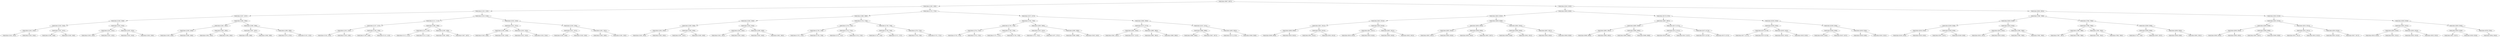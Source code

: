 digraph G{
1227991065 [label="Node{data=[6007, 6007]}"]
1227991065 -> 2120882449
2120882449 [label="Node{data=[1563, 1563]}"]
2120882449 -> 632882685
632882685 [label="Node{data=[1103, 1103]}"]
632882685 -> 1322389838
1322389838 [label="Node{data=[1057, 1057]}"]
1322389838 -> 174529005
174529005 [label="Node{data=[1049, 1049]}"]
174529005 -> 619391777
619391777 [label="Node{data=[1045, 1045]}"]
619391777 -> 1234195628
1234195628 [label="Node{data=[1043, 1043]}"]
1234195628 -> 395736241
395736241 [label="Node{data=[1042, 1042]}"]
1234195628 -> 621592543
621592543 [label="Node{data=[1044, 1044]}"]
619391777 -> 1489189500
1489189500 [label="Node{data=[1047, 1047]}"]
1489189500 -> 331161852
331161852 [label="Node{data=[1046, 1046]}"]
1489189500 -> 933952966
933952966 [label="Node{data=[1048, 1048]}"]
174529005 -> 2006474411
2006474411 [label="Node{data=[1053, 1053]}"]
2006474411 -> 910793470
910793470 [label="Node{data=[1051, 1051]}"]
910793470 -> 1284109835
1284109835 [label="Node{data=[1050, 1050]}"]
910793470 -> 741172881
741172881 [label="Node{data=[1052, 1052]}"]
2006474411 -> 435488953
435488953 [label="Node{data=[1055, 1055]}"]
435488953 -> 1670508307
1670508307 [label="Node{data=[1054, 1054]}"]
435488953 -> 1613460676
1613460676 [label="Node{data=[1056, 1056]}"]
1322389838 -> 662020030
662020030 [label="Node{data=[1065, 1065]}"]
662020030 -> 385153833
385153833 [label="Node{data=[1061, 1061]}"]
385153833 -> 2062645139
2062645139 [label="Node{data=[1059, 1059]}"]
2062645139 -> 1103602013
1103602013 [label="Node{data=[1058, 1058]}"]
2062645139 -> 1245994676
1245994676 [label="Node{data=[1060, 1060]}"]
385153833 -> 2069420390
2069420390 [label="Node{data=[1063, 1063]}"]
2069420390 -> 182740081
182740081 [label="Node{data=[1062, 1062]}"]
2069420390 -> 1993728313
1993728313 [label="Node{data=[1064, 1064]}"]
662020030 -> 512536745
512536745 [label="Node{data=[1069, 1069]}"]
512536745 -> 589482487
589482487 [label="Node{data=[1067, 1067]}"]
589482487 -> 181200398
181200398 [label="Node{data=[1066, 1066]}"]
589482487 -> 1397297735
1397297735 [label="Node{data=[1068, 1068]}"]
512536745 -> 675015039
675015039 [label="Node{data=[1098, 1098]}"]
675015039 -> 493089022
493089022 [label="Node{data=[1070, 1070]}"]
675015039 -> 1894947274
1894947274 [label="Node{data=[1102, 1102]}"]
632882685 -> 1798465209
1798465209 [label="Node{data=[1519, 1519]}"]
1798465209 -> 481626801
481626801 [label="Node{data=[1111, 1111]}"]
481626801 -> 508820953
508820953 [label="Node{data=[1107, 1107]}"]
508820953 -> 2055936784
2055936784 [label="Node{data=[1105, 1105]}"]
2055936784 -> 41205078
41205078 [label="Node{data=[1104, 1104]}"]
2055936784 -> 916508459
916508459 [label="Node{data=[1106, 1106]}"]
508820953 -> 924602643
924602643 [label="Node{data=[1109, 1109]}"]
924602643 -> 359501691
359501691 [label="Node{data=[1108, 1108]}"]
924602643 -> 852758157
852758157 [label="Node{data=[1110, 1110]}"]
481626801 -> 45962859
45962859 [label="Node{data=[1386, 1386]}"]
45962859 -> 1467747302
1467747302 [label="Node{data=[1113, 1113]}"]
1467747302 -> 781402149
781402149 [label="Node{data=[1112, 1112]}"]
1467747302 -> 1008833308
1008833308 [label="Node{data=[1114, 1114]}"]
45962859 -> 1422361853
1422361853 [label="Node{data=[1439, 1439]}"]
1422361853 -> 1666422456
1666422456 [label="Node{data=[1395, 1395]}"]
1422361853 -> 1475702943
1475702943 [label="Node{data=[1497, 1497]}"]
1798465209 -> 1744609294
1744609294 [label="Node{data=[1555, 1555]}"]
1744609294 -> 259268704
259268704 [label="Node{data=[1551, 1551]}"]
259268704 -> 1894617440
1894617440 [label="Node{data=[1549, 1549]}"]
1894617440 -> 216032874
216032874 [label="Node{data=[1548, 1548]}"]
1894617440 -> 245254952
245254952 [label="Node{data=[1550, 1550]}"]
259268704 -> 541527483
541527483 [label="Node{data=[1553, 1553]}"]
541527483 -> 1010695746
1010695746 [label="Node{data=[1552, 1552]}"]
541527483 -> 870390937
870390937 [label="Node{data=[1554, 1554]}"]
1744609294 -> 1331353286
1331353286 [label="Node{data=[1559, 1559]}"]
1331353286 -> 1466441795
1466441795 [label="Node{data=[1557, 1557]}"]
1466441795 -> 74713858
74713858 [label="Node{data=[1556, 1556]}"]
1466441795 -> 1061866177
1061866177 [label="Node{data=[1558, 1558]}"]
1331353286 -> 641718024
641718024 [label="Node{data=[1561, 1561]}"]
641718024 -> 809730484
809730484 [label="Node{data=[1560, 1560]}"]
641718024 -> 340504741
340504741 [label="Node{data=[1562, 1562]}"]
2120882449 -> 2109631535
2109631535 [label="Node{data=[1752, 1752]}"]
2109631535 -> 635527943
635527943 [label="Node{data=[1686, 1686]}"]
635527943 -> 159582254
159582254 [label="Node{data=[1640, 1640]}"]
159582254 -> 1074028323
1074028323 [label="Node{data=[1636, 1636]}"]
1074028323 -> 1322621976
1322621976 [label="Node{data=[1634, 1634]}"]
1322621976 -> 1610758046
1610758046 [label="Node{data=[1633, 1633]}"]
1322621976 -> 1909555656
1909555656 [label="Node{data=[1635, 1635]}"]
1074028323 -> 323892630
323892630 [label="Node{data=[1638, 1638]}"]
323892630 -> 1905876667
1905876667 [label="Node{data=[1637, 1637]}"]
323892630 -> 5650897
5650897 [label="Node{data=[1639, 1639]}"]
159582254 -> 2104768466
2104768466 [label="Node{data=[1644, 1644]}"]
2104768466 -> 536108911
536108911 [label="Node{data=[1642, 1642]}"]
536108911 -> 614708908
614708908 [label="Node{data=[1641, 1641]}"]
536108911 -> 353016664
353016664 [label="Node{data=[1643, 1643]}"]
2104768466 -> 1226634380
1226634380 [label="Node{data=[1646, 1646]}"]
1226634380 -> 1957610983
1957610983 [label="Node{data=[1645, 1645]}"]
1226634380 -> 1300302600
1300302600 [label="Node{data=[1662, 1662]}"]
635527943 -> 202410427
202410427 [label="Node{data=[1744, 1744]}"]
202410427 -> 579249185
579249185 [label="Node{data=[1740, 1740]}"]
579249185 -> 537255019
537255019 [label="Node{data=[1738, 1738]}"]
537255019 -> 1704544808
1704544808 [label="Node{data=[1702, 1702]}"]
537255019 -> 1833716337
1833716337 [label="Node{data=[1739, 1739]}"]
579249185 -> 2063359061
2063359061 [label="Node{data=[1742, 1742]}"]
2063359061 -> 1947476453
1947476453 [label="Node{data=[1741, 1741]}"]
2063359061 -> 1534328133
1534328133 [label="Node{data=[1743, 1743]}"]
202410427 -> 1424173976
1424173976 [label="Node{data=[1748, 1748]}"]
1424173976 -> 1290132389
1290132389 [label="Node{data=[1746, 1746]}"]
1290132389 -> 430690517
430690517 [label="Node{data=[1745, 1745]}"]
1290132389 -> 1576439664
1576439664 [label="Node{data=[1747, 1747]}"]
1424173976 -> 277139645
277139645 [label="Node{data=[1750, 1750]}"]
277139645 -> 1918765563
1918765563 [label="Node{data=[1749, 1749]}"]
277139645 -> 901009949
901009949 [label="Node{data=[1751, 1751]}"]
2109631535 -> 1557186260
1557186260 [label="Node{data=[2472, 2472]}"]
1557186260 -> 1785197771
1785197771 [label="Node{data=[1760, 1760]}"]
1785197771 -> 1760831917
1760831917 [label="Node{data=[1756, 1756]}"]
1760831917 -> 2143795732
2143795732 [label="Node{data=[1754, 1754]}"]
2143795732 -> 637220190
637220190 [label="Node{data=[1753, 1753]}"]
2143795732 -> 1894730886
1894730886 [label="Node{data=[1755, 1755]}"]
1760831917 -> 966769271
966769271 [label="Node{data=[1758, 1758]}"]
966769271 -> 2076876874
2076876874 [label="Node{data=[1757, 1757]}"]
966769271 -> 132590504
132590504 [label="Node{data=[1759, 1759]}"]
1785197771 -> 224840878
224840878 [label="Node{data=[2063, 2063]}"]
224840878 -> 1231983479
1231983479 [label="Node{data=[1913, 1913]}"]
1231983479 -> 1728623328
1728623328 [label="Node{data=[1761, 1761]}"]
1231983479 -> 1493987266
1493987266 [label="Node{data=[1971, 1971]}"]
224840878 -> 1656015857
1656015857 [label="Node{data=[2090, 2090]}"]
1656015857 -> 1610357243
1610357243 [label="Node{data=[2088, 2088]}"]
1656015857 -> 2101423958
2101423958 [label="Node{data=[2455, 2455]}"]
1557186260 -> 1200176451
1200176451 [label="Node{data=[3864, 3864]}"]
1200176451 -> 61250816
61250816 [label="Node{data=[3175, 3175]}"]
61250816 -> 1017806670
1017806670 [label="Node{data=[2642, 2642]}"]
1017806670 -> 1214630930
1214630930 [label="Node{data=[2641, 2641]}"]
1017806670 -> 1174963064
1174963064 [label="Node{data=[3147, 3147]}"]
61250816 -> 1911642148
1911642148 [label="Node{data=[3862, 3862]}"]
1911642148 -> 508434779
508434779 [label="Node{data=[3861, 3861]}"]
1911642148 -> 2016232412
2016232412 [label="Node{data=[3863, 3863]}"]
1200176451 -> 2050759906
2050759906 [label="Node{data=[4101, 4101]}"]
2050759906 -> 24599545
24599545 [label="Node{data=[3866, 3866]}"]
24599545 -> 1872567885
1872567885 [label="Node{data=[3865, 3865]}"]
24599545 -> 2109506497
2109506497 [label="Node{data=[3927, 3927]}"]
2050759906 -> 1744657304
1744657304 [label="Node{data=[4853, 4853]}"]
1744657304 -> 1559133197
1559133197 [label="Node{data=[4174, 4174]}"]
1744657304 -> 1527148203
1527148203 [label="Node{data=[5949, 5949]}"]
1227991065 -> 1111317633
1111317633 [label="Node{data=[6192, 6192]}"]
1111317633 -> 1326575301
1326575301 [label="Node{data=[6059, 6059]}"]
1326575301 -> 1613823294
1613823294 [label="Node{data=[6023, 6023]}"]
1613823294 -> 145470629
145470629 [label="Node{data=[6015, 6015]}"]
145470629 -> 551168101
551168101 [label="Node{data=[6011, 6011]}"]
551168101 -> 1618840957
1618840957 [label="Node{data=[6009, 6009]}"]
1618840957 -> 121849153
121849153 [label="Node{data=[6008, 6008]}"]
1618840957 -> 1385748368
1385748368 [label="Node{data=[6010, 6010]}"]
551168101 -> 602952870
602952870 [label="Node{data=[6013, 6013]}"]
602952870 -> 803873728
803873728 [label="Node{data=[6012, 6012]}"]
602952870 -> 849216049
849216049 [label="Node{data=[6014, 6014]}"]
145470629 -> 648968101
648968101 [label="Node{data=[6019, 6019]}"]
648968101 -> 123355826
123355826 [label="Node{data=[6017, 6017]}"]
123355826 -> 2043708858
2043708858 [label="Node{data=[6016, 6016]}"]
123355826 -> 1000185659
1000185659 [label="Node{data=[6018, 6018]}"]
648968101 -> 1859900594
1859900594 [label="Node{data=[6021, 6021]}"]
1859900594 -> 1002521609
1002521609 [label="Node{data=[6020, 6020]}"]
1859900594 -> 1178725278
1178725278 [label="Node{data=[6022, 6022]}"]
1613823294 -> 301121578
301121578 [label="Node{data=[6038, 6038]}"]
301121578 -> 557639906
557639906 [label="Node{data=[6034, 6034]}"]
557639906 -> 283902400
283902400 [label="Node{data=[6032, 6032]}"]
283902400 -> 1505232216
1505232216 [label="Node{data=[6031, 6031]}"]
283902400 -> 1582067157
1582067157 [label="Node{data=[6033, 6033]}"]
557639906 -> 418505990
418505990 [label="Node{data=[6036, 6036]}"]
418505990 -> 1751324121
1751324121 [label="Node{data=[6035, 6035]}"]
418505990 -> 1902665544
1902665544 [label="Node{data=[6037, 6037]}"]
301121578 -> 1282913909
1282913909 [label="Node{data=[6042, 6042]}"]
1282913909 -> 1538896680
1538896680 [label="Node{data=[6040, 6040]}"]
1538896680 -> 730114139
730114139 [label="Node{data=[6039, 6039]}"]
1538896680 -> 405090428
405090428 [label="Node{data=[6041, 6041]}"]
1282913909 -> 1762720019
1762720019 [label="Node{data=[6057, 6057]}"]
1762720019 -> 2141595626
2141595626 [label="Node{data=[6043, 6043]}"]
1762720019 -> 1911459381
1911459381 [label="Node{data=[6058, 6058]}"]
1326575301 -> 1090123428
1090123428 [label="Node{data=[6176, 6176]}"]
1090123428 -> 785340361
785340361 [label="Node{data=[6067, 6067]}"]
785340361 -> 1620622477
1620622477 [label="Node{data=[6063, 6063]}"]
1620622477 -> 1694636429
1694636429 [label="Node{data=[6061, 6061]}"]
1694636429 -> 1782685535
1782685535 [label="Node{data=[6060, 6060]}"]
1694636429 -> 1046801601
1046801601 [label="Node{data=[6062, 6062]}"]
1620622477 -> 457003860
457003860 [label="Node{data=[6065, 6065]}"]
457003860 -> 1845952463
1845952463 [label="Node{data=[6064, 6064]}"]
457003860 -> 140193335
140193335 [label="Node{data=[6066, 6066]}"]
785340361 -> 297851161
297851161 [label="Node{data=[6172, 6172]}"]
297851161 -> 1612091270
1612091270 [label="Node{data=[6112, 6112]}"]
1612091270 -> 968359116
968359116 [label="Node{data=[6106, 6106]}"]
1612091270 -> 1758218075
1758218075 [label="Node{data=[6147, 6147]}"]
297851161 -> 2144555850
2144555850 [label="Node{data=[6174, 6174]}"]
2144555850 -> 728598921
728598921 [label="Node{data=[6173, 6173]}"]
2144555850 -> 767185332
767185332 [label="Node{data=[6175, 6175]}"]
1090123428 -> 658914759
658914759 [label="Node{data=[6184, 6184]}"]
658914759 -> 1122661222
1122661222 [label="Node{data=[6180, 6180]}"]
1122661222 -> 84708211
84708211 [label="Node{data=[6178, 6178]}"]
84708211 -> 2059685271
2059685271 [label="Node{data=[6177, 6177]}"]
84708211 -> 1820000013
1820000013 [label="Node{data=[6179, 6179]}"]
1122661222 -> 2107297959
2107297959 [label="Node{data=[6182, 6182]}"]
2107297959 -> 481074036
481074036 [label="Node{data=[6181, 6181]}"]
2107297959 -> 1155319171
1155319171 [label="Node{data=[6183, 6183]}"]
658914759 -> 2137376898
2137376898 [label="Node{data=[6188, 6188]}"]
2137376898 -> 1422991393
1422991393 [label="Node{data=[6186, 6186]}"]
1422991393 -> 752772852
752772852 [label="Node{data=[6185, 6185]}"]
1422991393 -> 235687473
235687473 [label="Node{data=[6187, 6187]}"]
2137376898 -> 1610397354
1610397354 [label="Node{data=[6190, 6190]}"]
1610397354 -> 49370460
49370460 [label="Node{data=[6189, 6189]}"]
1610397354 -> 1573354032
1573354032 [label="Node{data=[6191, 6191]}"]
1111317633 -> 836164223
836164223 [label="Node{data=[8302, 8302]}"]
836164223 -> 195388169
195388169 [label="Node{data=[7686, 7686]}"]
195388169 -> 58104980
58104980 [label="Node{data=[6200, 6200]}"]
58104980 -> 1703309360
1703309360 [label="Node{data=[6196, 6196]}"]
1703309360 -> 1652837341
1652837341 [label="Node{data=[6194, 6194]}"]
1652837341 -> 1117372847
1117372847 [label="Node{data=[6193, 6193]}"]
1652837341 -> 1975281492
1975281492 [label="Node{data=[6195, 6195]}"]
1703309360 -> 594382371
594382371 [label="Node{data=[6198, 6198]}"]
594382371 -> 1668805424
1668805424 [label="Node{data=[6197, 6197]}"]
594382371 -> 1869595208
1869595208 [label="Node{data=[6199, 6199]}"]
58104980 -> 2046791222
2046791222 [label="Node{data=[6204, 6204]}"]
2046791222 -> 917244860
917244860 [label="Node{data=[6202, 6202]}"]
917244860 -> 1780387882
1780387882 [label="Node{data=[6201, 6201]}"]
917244860 -> 2071093923
2071093923 [label="Node{data=[6203, 6203]}"]
2046791222 -> 2121915845
2121915845 [label="Node{data=[7684, 7684]}"]
2121915845 -> 685693021
685693021 [label="Node{data=[7683, 7683]}"]
2121915845 -> 920621740
920621740 [label="Node{data=[7685, 7685]}"]
195388169 -> 1582336430
1582336430 [label="Node{data=[7694, 7694]}"]
1582336430 -> 1861742676
1861742676 [label="Node{data=[7690, 7690]}"]
1861742676 -> 817218023
817218023 [label="Node{data=[7688, 7688]}"]
817218023 -> 2050322351
2050322351 [label="Node{data=[7687, 7687]}"]
817218023 -> 544375998
544375998 [label="Node{data=[7689, 7689]}"]
1861742676 -> 1901503924
1901503924 [label="Node{data=[7692, 7692]}"]
1901503924 -> 1878190208
1878190208 [label="Node{data=[7691, 7691]}"]
1901503924 -> 1047247558
1047247558 [label="Node{data=[7693, 7693]}"]
1582336430 -> 176721601
176721601 [label="Node{data=[8298, 8298]}"]
176721601 -> 1312289057
1312289057 [label="Node{data=[8296, 8296]}"]
1312289057 -> 913946255
913946255 [label="Node{data=[7750, 7750]}"]
1312289057 -> 1428653836
1428653836 [label="Node{data=[8297, 8297]}"]
176721601 -> 462939631
462939631 [label="Node{data=[8300, 8300]}"]
462939631 -> 1784197445
1784197445 [label="Node{data=[8299, 8299]}"]
462939631 -> 292466511
292466511 [label="Node{data=[8301, 8301]}"]
836164223 -> 2023249289
2023249289 [label="Node{data=[8318, 8318]}"]
2023249289 -> 1543794664
1543794664 [label="Node{data=[8310, 8310]}"]
1543794664 -> 1945714612
1945714612 [label="Node{data=[8306, 8306]}"]
1945714612 -> 394912339
394912339 [label="Node{data=[8304, 8304]}"]
394912339 -> 763877686
763877686 [label="Node{data=[8303, 8303]}"]
394912339 -> 1375967297
1375967297 [label="Node{data=[8305, 8305]}"]
1945714612 -> 1748830506
1748830506 [label="Node{data=[8308, 8308]}"]
1748830506 -> 813622532
813622532 [label="Node{data=[8307, 8307]}"]
1748830506 -> 597939284
597939284 [label="Node{data=[8309, 8309]}"]
1543794664 -> 1831633393
1831633393 [label="Node{data=[8314, 8314]}"]
1831633393 -> 1842913575
1842913575 [label="Node{data=[8312, 8312]}"]
1842913575 -> 717827933
717827933 [label="Node{data=[8311, 8311]}"]
1842913575 -> 401952548
401952548 [label="Node{data=[8313, 8313]}"]
1831633393 -> 517961506
517961506 [label="Node{data=[8316, 8316]}"]
517961506 -> 908471367
908471367 [label="Node{data=[8315, 8315]}"]
517961506 -> 1433816601
1433816601 [label="Node{data=[8317, 8317]}"]
2023249289 -> 1757915132
1757915132 [label="Node{data=[8326, 8326]}"]
1757915132 -> 230992801
230992801 [label="Node{data=[8322, 8322]}"]
230992801 -> 168294986
168294986 [label="Node{data=[8320, 8320]}"]
168294986 -> 1843817365
1843817365 [label="Node{data=[8319, 8319]}"]
168294986 -> 944494994
944494994 [label="Node{data=[8321, 8321]}"]
230992801 -> 284877977
284877977 [label="Node{data=[8324, 8324]}"]
284877977 -> 630888806
630888806 [label="Node{data=[8323, 8323]}"]
284877977 -> 2071917699
2071917699 [label="Node{data=[8325, 8325]}"]
1757915132 -> 496969015
496969015 [label="Node{data=[8330, 8330]}"]
496969015 -> 1518781489
1518781489 [label="Node{data=[8328, 8328]}"]
1518781489 -> 732313518
732313518 [label="Node{data=[8327, 8327]}"]
1518781489 -> 661652661
661652661 [label="Node{data=[8329, 8329]}"]
496969015 -> 1134701553
1134701553 [label="Node{data=[8783, 8783]}"]
1134701553 -> 795461880
795461880 [label="Node{data=[9044, 9044]}"]
}